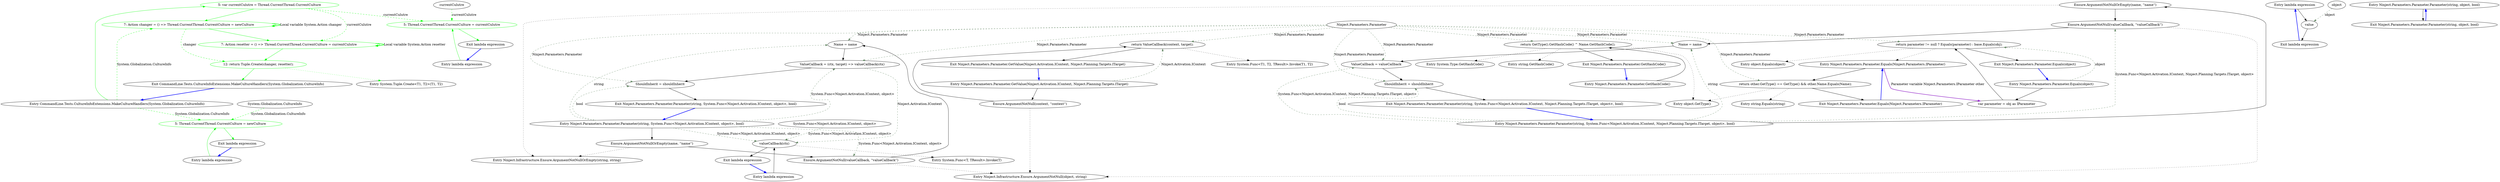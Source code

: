 digraph  {
d1 [cluster="CommandLine.Tests.CultureInfoExtensions.MakeCultureHandlers(System.Globalization.CultureInfo)", color=green, community=0, label="5: var currentCulutre = Thread.CurrentThread.CurrentCulture", span="22-22"];
d0 [cluster="CommandLine.Tests.CultureInfoExtensions.MakeCultureHandlers(System.Globalization.CultureInfo)", label="Entry CommandLine.Tests.CultureInfoExtensions.MakeCultureHandlers(System.Globalization.CultureInfo)", span="20-20"];
d2 [cluster="CommandLine.Tests.CultureInfoExtensions.MakeCultureHandlers(System.Globalization.CultureInfo)", color=green, community=0, label="7: Action changer = () => Thread.CurrentThread.CurrentCulture = newCulture", span="24-24"];
d3 [cluster="CommandLine.Tests.CultureInfoExtensions.MakeCultureHandlers(System.Globalization.CultureInfo)", color=green, community=0, label="7: Action resetter = () => Thread.CurrentThread.CurrentCulture = currentCulutre", span="26-26"];
d11 [cluster="lambda expression", color=green, community=0, label="5: Thread.CurrentThread.CurrentCulture = currentCulutre", span="26-26"];
d4 [cluster="CommandLine.Tests.CultureInfoExtensions.MakeCultureHandlers(System.Globalization.CultureInfo)", color=green, community=0, label="12: return Tuple.Create(changer, resetter);", span="28-28"];
d8 [cluster="lambda expression", color=green, community=0, label="5: Thread.CurrentThread.CurrentCulture = newCulture", span="24-24"];
d13 [label="System.Globalization.CultureInfo", span=""];
d7 [cluster="lambda expression", label="Entry lambda expression", span="24-24"];
d9 [cluster="lambda expression", label="Exit lambda expression", span="24-24"];
d14 [label=currentCulutre, span=""];
d10 [cluster="lambda expression", label="Entry lambda expression", span="26-26"];
d12 [cluster="lambda expression", label="Exit lambda expression", span="26-26"];
d5 [cluster="CommandLine.Tests.CultureInfoExtensions.MakeCultureHandlers(System.Globalization.CultureInfo)", label="Exit CommandLine.Tests.CultureInfoExtensions.MakeCultureHandlers(System.Globalization.CultureInfo)", span="20-20"];
d6 [cluster="System.Tuple.Create<T1, T2>(T1, T2)", label="Entry System.Tuple.Create<T1, T2>(T1, T2)", span="0-0"];
m0_12 [cluster="Ninject.Infrastructure.Ensure.ArgumentNotNullOrEmpty(string, string)", file="HelpText.cs", label="Entry Ninject.Infrastructure.Ensure.ArgumentNotNullOrEmpty(string, string)", span="22-22"];
m0_18 [cluster="Ninject.Parameters.Parameter.Parameter(string, System.Func<Ninject.Activation.IContext, Ninject.Planning.Targets.ITarget, object>, bool)", file="HelpText.cs", label="Entry Ninject.Parameters.Parameter.Parameter(string, System.Func<Ninject.Activation.IContext, Ninject.Planning.Targets.ITarget, object>, bool)", span="69-69"];
m0_19 [cluster="Ninject.Parameters.Parameter.Parameter(string, System.Func<Ninject.Activation.IContext, Ninject.Planning.Targets.ITarget, object>, bool)", file="HelpText.cs", label="Ensure.ArgumentNotNullOrEmpty(name, ''name'')", span="71-71"];
m0_20 [cluster="Ninject.Parameters.Parameter.Parameter(string, System.Func<Ninject.Activation.IContext, Ninject.Planning.Targets.ITarget, object>, bool)", file="HelpText.cs", label="Ensure.ArgumentNotNull(valueCallback, ''valueCallback'')", span="72-72"];
m0_21 [cluster="Ninject.Parameters.Parameter.Parameter(string, System.Func<Ninject.Activation.IContext, Ninject.Planning.Targets.ITarget, object>, bool)", file="HelpText.cs", label="Name = name", span="74-74"];
m0_22 [cluster="Ninject.Parameters.Parameter.Parameter(string, System.Func<Ninject.Activation.IContext, Ninject.Planning.Targets.ITarget, object>, bool)", file="HelpText.cs", label="ValueCallback = valueCallback", span="75-75"];
m0_23 [cluster="Ninject.Parameters.Parameter.Parameter(string, System.Func<Ninject.Activation.IContext, Ninject.Planning.Targets.ITarget, object>, bool)", file="HelpText.cs", label="ShouldInherit = shouldInherit", span="76-76"];
m0_24 [cluster="Ninject.Parameters.Parameter.Parameter(string, System.Func<Ninject.Activation.IContext, Ninject.Planning.Targets.ITarget, object>, bool)", file="HelpText.cs", label="Exit Ninject.Parameters.Parameter.Parameter(string, System.Func<Ninject.Activation.IContext, Ninject.Planning.Targets.ITarget, object>, bool)", span="69-69"];
m0_40 [cluster="System.Type.GetHashCode()", file="HelpText.cs", label="Entry System.Type.GetHashCode()", span="0-0"];
m0_41 [cluster="string.GetHashCode()", file="HelpText.cs", label="Entry string.GetHashCode()", span="0-0"];
m0_30 [cluster="Ninject.Parameters.Parameter.Equals(object)", file="HelpText.cs", label="Entry Ninject.Parameters.Parameter.Equals(object)", span="96-96"];
m0_31 [cluster="Ninject.Parameters.Parameter.Equals(object)", file="HelpText.cs", label="var parameter = obj as IParameter", span="98-98"];
m0_32 [cluster="Ninject.Parameters.Parameter.Equals(object)", file="HelpText.cs", label="return parameter != null ? Equals(parameter) : base.Equals(obj);", span="99-99"];
m0_33 [cluster="Ninject.Parameters.Parameter.Equals(object)", file="HelpText.cs", label="Exit Ninject.Parameters.Parameter.Equals(object)", span="96-96"];
m0_35 [cluster="object.Equals(object)", file="HelpText.cs", label="Entry object.Equals(object)", span="0-0"];
m0_13 [cluster="Ninject.Infrastructure.Ensure.ArgumentNotNull(object, string)", file="HelpText.cs", label="Entry Ninject.Infrastructure.Ensure.ArgumentNotNull(object, string)", span="17-17"];
m0_34 [cluster="Ninject.Parameters.Parameter.Equals(Ninject.Parameters.IParameter)", file="HelpText.cs", label="Entry Ninject.Parameters.Parameter.Equals(Ninject.Parameters.IParameter)", span="116-116"];
m0_42 [cluster="Ninject.Parameters.Parameter.Equals(Ninject.Parameters.IParameter)", file="HelpText.cs", label="return other.GetType() == GetType() && other.Name.Equals(Name);", span="118-118"];
m0_43 [cluster="Ninject.Parameters.Parameter.Equals(Ninject.Parameters.IParameter)", file="HelpText.cs", label="Exit Ninject.Parameters.Parameter.Equals(Ninject.Parameters.IParameter)", span="116-116"];
m0_39 [cluster="object.GetType()", file="HelpText.cs", label="Entry object.GetType()", span="0-0"];
m0_14 [cluster="lambda expression", file="HelpText.cs", label="Entry lambda expression", span="59-59"];
m0_2 [cluster="lambda expression", file="HelpText.cs", label="Entry lambda expression", span="45-45"];
m0_3 [cluster="lambda expression", file="HelpText.cs", label=value, span="45-45"];
m0_4 [cluster="lambda expression", file="HelpText.cs", label="Exit lambda expression", span="45-45"];
m0_15 [cluster="lambda expression", file="HelpText.cs", label="valueCallback(ctx)", span="59-59"];
m0_16 [cluster="lambda expression", file="HelpText.cs", label="Exit lambda expression", span="59-59"];
m0_5 [cluster="Ninject.Parameters.Parameter.Parameter(string, System.Func<Ninject.Activation.IContext, object>, bool)", file="HelpText.cs", label="Entry Ninject.Parameters.Parameter.Parameter(string, System.Func<Ninject.Activation.IContext, object>, bool)", span="53-53"];
m0_6 [cluster="Ninject.Parameters.Parameter.Parameter(string, System.Func<Ninject.Activation.IContext, object>, bool)", file="HelpText.cs", label="Ensure.ArgumentNotNullOrEmpty(name, ''name'')", span="55-55"];
m0_7 [cluster="Ninject.Parameters.Parameter.Parameter(string, System.Func<Ninject.Activation.IContext, object>, bool)", file="HelpText.cs", label="Ensure.ArgumentNotNull(valueCallback, ''valueCallback'')", span="56-56"];
m0_8 [cluster="Ninject.Parameters.Parameter.Parameter(string, System.Func<Ninject.Activation.IContext, object>, bool)", file="HelpText.cs", label="Name = name", span="58-58"];
m0_9 [cluster="Ninject.Parameters.Parameter.Parameter(string, System.Func<Ninject.Activation.IContext, object>, bool)", file="HelpText.cs", label="ValueCallback = (ctx, target) => valueCallback(ctx)", span="59-59"];
m0_10 [cluster="Ninject.Parameters.Parameter.Parameter(string, System.Func<Ninject.Activation.IContext, object>, bool)", file="HelpText.cs", label="ShouldInherit = shouldInherit", span="60-60"];
m0_11 [cluster="Ninject.Parameters.Parameter.Parameter(string, System.Func<Ninject.Activation.IContext, object>, bool)", file="HelpText.cs", label="Exit Ninject.Parameters.Parameter.Parameter(string, System.Func<Ninject.Activation.IContext, object>, bool)", span="53-53"];
m0_36 [cluster="Ninject.Parameters.Parameter.GetHashCode()", file="HelpText.cs", label="Entry Ninject.Parameters.Parameter.GetHashCode()", span="106-106"];
m0_37 [cluster="Ninject.Parameters.Parameter.GetHashCode()", file="HelpText.cs", label="return GetType().GetHashCode() ^ Name.GetHashCode();", span="108-108"];
m0_38 [cluster="Ninject.Parameters.Parameter.GetHashCode()", file="HelpText.cs", label="Exit Ninject.Parameters.Parameter.GetHashCode()", span="106-106"];
m0_44 [cluster="string.Equals(string)", file="HelpText.cs", label="Entry string.Equals(string)", span="0-0"];
m0_0 [cluster="Ninject.Parameters.Parameter.Parameter(string, object, bool)", file="HelpText.cs", label="Entry Ninject.Parameters.Parameter.Parameter(string, object, bool)", span="45-45"];
m0_1 [cluster="Ninject.Parameters.Parameter.Parameter(string, object, bool)", file="HelpText.cs", label="Exit Ninject.Parameters.Parameter.Parameter(string, object, bool)", span="45-45"];
m0_29 [cluster="System.Func<T1, T2, TResult>.Invoke(T1, T2)", file="HelpText.cs", label="Entry System.Func<T1, T2, TResult>.Invoke(T1, T2)", span="0-0"];
m0_25 [cluster="Ninject.Parameters.Parameter.GetValue(Ninject.Activation.IContext, Ninject.Planning.Targets.ITarget)", file="HelpText.cs", label="Entry Ninject.Parameters.Parameter.GetValue(Ninject.Activation.IContext, Ninject.Planning.Targets.ITarget)", span="85-85"];
m0_26 [cluster="Ninject.Parameters.Parameter.GetValue(Ninject.Activation.IContext, Ninject.Planning.Targets.ITarget)", file="HelpText.cs", label="Ensure.ArgumentNotNull(context, ''context'')", span="87-87"];
m0_27 [cluster="Ninject.Parameters.Parameter.GetValue(Ninject.Activation.IContext, Ninject.Planning.Targets.ITarget)", file="HelpText.cs", label="return ValueCallback(context, target);", span="88-88"];
m0_28 [cluster="Ninject.Parameters.Parameter.GetValue(Ninject.Activation.IContext, Ninject.Planning.Targets.ITarget)", file="HelpText.cs", label="Exit Ninject.Parameters.Parameter.GetValue(Ninject.Activation.IContext, Ninject.Planning.Targets.ITarget)", span="85-85"];
m0_17 [cluster="System.Func<T, TResult>.Invoke(T)", file="HelpText.cs", label="Entry System.Func<T, TResult>.Invoke(T)", span="0-0"];
m0_45 [file="HelpText.cs", label=object, span=""];
m0_46 [file="HelpText.cs", label="Ninject.Parameters.Parameter", span=""];
m0_47 [file="HelpText.cs", label="System.Func<Ninject.Activation.IContext, object>", span=""];
d1 -> d2  [color=green, key=0, style=solid];
d1 -> d3  [color=green, key=1, label=currentCulutre, style=dashed];
d1 -> d11  [color=green, key=1, label=currentCulutre, style=dashed];
d0 -> d1  [color=green, key=0, style=solid];
d0 -> d2  [color=green, key=1, label="System.Globalization.CultureInfo", style=dashed];
d0 -> d8  [color=green, key=1, label="System.Globalization.CultureInfo", style=dashed];
d2 -> d2  [color=green, key=3, label="Local variable System.Action changer", style=bold];
d2 -> d3  [color=green, key=0, style=solid];
d2 -> d4  [color=green, key=1, label=changer, style=dashed];
d3 -> d3  [color=green, key=3, label="Local variable System.Action resetter", style=bold];
d3 -> d4  [color=green, key=0, style=solid];
d11 -> d12  [color=green, key=0, style=solid];
d4 -> d5  [color=green, key=0, style=solid];
d4 -> d6  [color=green, key=2, style=dotted];
d8 -> d9  [color=green, key=0, style=solid];
d13 -> d8  [color=green, key=1, label="System.Globalization.CultureInfo", style=dashed];
d7 -> d8  [color=green, key=0, style=solid];
d9 -> d7  [color=blue, key=0, style=bold];
d14 -> d11  [color=green, key=1, label=currentCulutre, style=dashed];
d10 -> d11  [color=green, key=0, style=solid];
d12 -> d10  [color=blue, key=0, style=bold];
d5 -> d0  [color=blue, key=0, style=bold];
m0_18 -> m0_19  [key=0, style=solid];
m0_18 -> m0_20  [color=darkseagreen4, key=1, label="System.Func<Ninject.Activation.IContext, Ninject.Planning.Targets.ITarget, object>", style=dashed];
m0_18 -> m0_21  [color=darkseagreen4, key=1, label=string, style=dashed];
m0_18 -> m0_22  [color=darkseagreen4, key=1, label="System.Func<Ninject.Activation.IContext, Ninject.Planning.Targets.ITarget, object>", style=dashed];
m0_18 -> m0_23  [color=darkseagreen4, key=1, label=bool, style=dashed];
m0_19 -> m0_20  [key=0, style=solid];
m0_19 -> m0_12  [key=2, style=dotted];
m0_20 -> m0_21  [key=0, style=solid];
m0_20 -> m0_13  [key=2, style=dotted];
m0_21 -> m0_22  [key=0, style=solid];
m0_22 -> m0_23  [key=0, style=solid];
m0_23 -> m0_24  [key=0, style=solid];
m0_24 -> m0_18  [color=blue, key=0, style=bold];
m0_30 -> m0_31  [key=0, style=solid];
m0_30 -> m0_32  [color=darkseagreen4, key=1, label=object, style=dashed];
m0_31 -> m0_32  [key=0, style=solid];
m0_32 -> m0_33  [key=0, style=solid];
m0_32 -> m0_34  [key=2, style=dotted];
m0_32 -> m0_35  [key=2, style=dotted];
m0_33 -> m0_30  [color=blue, key=0, style=bold];
m0_34 -> m0_42  [key=0, style=solid];
m0_34 -> m0_31  [color=darkorchid, key=3, label="Parameter variable Ninject.Parameters.IParameter other", style=bold];
m0_42 -> m0_43  [key=0, style=solid];
m0_42 -> m0_39  [key=2, style=dotted];
m0_42 -> m0_44  [key=2, style=dotted];
m0_43 -> m0_34  [color=blue, key=0, style=bold];
m0_14 -> m0_15  [key=0, style=solid];
m0_2 -> m0_3  [key=0, style=solid];
m0_3 -> m0_4  [key=0, style=solid];
m0_4 -> m0_2  [color=blue, key=0, style=bold];
m0_15 -> m0_16  [key=0, style=solid];
m0_15 -> m0_17  [key=2, style=dotted];
m0_16 -> m0_14  [color=blue, key=0, style=bold];
m0_5 -> m0_6  [key=0, style=solid];
m0_5 -> m0_7  [color=darkseagreen4, key=1, label="System.Func<Ninject.Activation.IContext, object>", style=dashed];
m0_5 -> m0_8  [color=darkseagreen4, key=1, label=string, style=dashed];
m0_5 -> m0_9  [color=darkseagreen4, key=1, label="System.Func<Ninject.Activation.IContext, object>", style=dashed];
m0_5 -> m0_15  [color=darkseagreen4, key=1, label="System.Func<Ninject.Activation.IContext, object>", style=dashed];
m0_5 -> m0_10  [color=darkseagreen4, key=1, label=bool, style=dashed];
m0_6 -> m0_7  [key=0, style=solid];
m0_6 -> m0_12  [key=2, style=dotted];
m0_7 -> m0_8  [key=0, style=solid];
m0_7 -> m0_13  [key=2, style=dotted];
m0_8 -> m0_9  [key=0, style=solid];
m0_9 -> m0_10  [key=0, style=solid];
m0_9 -> m0_15  [color=darkseagreen4, key=1, label="Ninject.Activation.IContext", style=dashed];
m0_10 -> m0_11  [key=0, style=solid];
m0_11 -> m0_5  [color=blue, key=0, style=bold];
m0_36 -> m0_37  [key=0, style=solid];
m0_37 -> m0_38  [key=0, style=solid];
m0_37 -> m0_39  [key=2, style=dotted];
m0_37 -> m0_40  [key=2, style=dotted];
m0_37 -> m0_41  [key=2, style=dotted];
m0_38 -> m0_36  [color=blue, key=0, style=bold];
m0_0 -> m0_1  [key=0, style=solid];
m0_1 -> m0_0  [color=blue, key=0, style=bold];
m0_25 -> m0_26  [key=0, style=solid];
m0_25 -> m0_27  [color=darkseagreen4, key=1, label="Ninject.Activation.IContext", style=dashed];
m0_26 -> m0_27  [key=0, style=solid];
m0_26 -> m0_13  [key=2, style=dotted];
m0_27 -> m0_28  [key=0, style=solid];
m0_27 -> m0_29  [key=2, style=dotted];
m0_28 -> m0_25  [color=blue, key=0, style=bold];
m0_45 -> m0_3  [color=darkseagreen4, key=1, label=object, style=dashed];
m0_46 -> m0_8  [color=darkseagreen4, key=1, label="Ninject.Parameters.Parameter", style=dashed];
m0_46 -> m0_9  [color=darkseagreen4, key=1, label="Ninject.Parameters.Parameter", style=dashed];
m0_46 -> m0_10  [color=darkseagreen4, key=1, label="Ninject.Parameters.Parameter", style=dashed];
m0_46 -> m0_21  [color=darkseagreen4, key=1, label="Ninject.Parameters.Parameter", style=dashed];
m0_46 -> m0_22  [color=darkseagreen4, key=1, label="Ninject.Parameters.Parameter", style=dashed];
m0_46 -> m0_23  [color=darkseagreen4, key=1, label="Ninject.Parameters.Parameter", style=dashed];
m0_46 -> m0_27  [color=darkseagreen4, key=1, label="Ninject.Parameters.Parameter", style=dashed];
m0_46 -> m0_32  [color=darkseagreen4, key=1, label="Ninject.Parameters.Parameter", style=dashed];
m0_46 -> m0_37  [color=darkseagreen4, key=1, label="Ninject.Parameters.Parameter", style=dashed];
m0_46 -> m0_42  [color=darkseagreen4, key=1, label="Ninject.Parameters.Parameter", style=dashed];
m0_47 -> m0_15  [color=darkseagreen4, key=1, label="System.Func<Ninject.Activation.IContext, object>", style=dashed];
}
